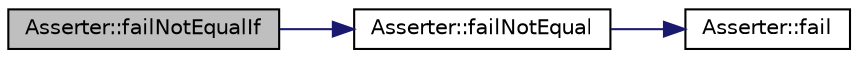digraph "Asserter::failNotEqualIf"
{
  edge [fontname="Helvetica",fontsize="10",labelfontname="Helvetica",labelfontsize="10"];
  node [fontname="Helvetica",fontsize="10",shape=record];
  rankdir="LR";
  Node1 [label="Asserter::failNotEqualIf",height=0.2,width=0.4,color="black", fillcolor="grey75", style="filled", fontcolor="black"];
  Node1 -> Node2 [color="midnightblue",fontsize="10",style="solid",fontname="Helvetica"];
  Node2 [label="Asserter::failNotEqual",height=0.2,width=0.4,color="black", fillcolor="white", style="filled",URL="$struct_asserter.html#a661792ac0a89f597d81582f736b0096e",tooltip="Throws an Exception with the specified message and location. "];
  Node2 -> Node3 [color="midnightblue",fontsize="10",style="solid",fontname="Helvetica"];
  Node3 [label="Asserter::fail",height=0.2,width=0.4,color="black", fillcolor="white", style="filled",URL="$struct_asserter.html#a5c4cad6630ad99b6e61e70aac7dbc8f4",tooltip="Throws a Exception with the specified message and location. "];
}
